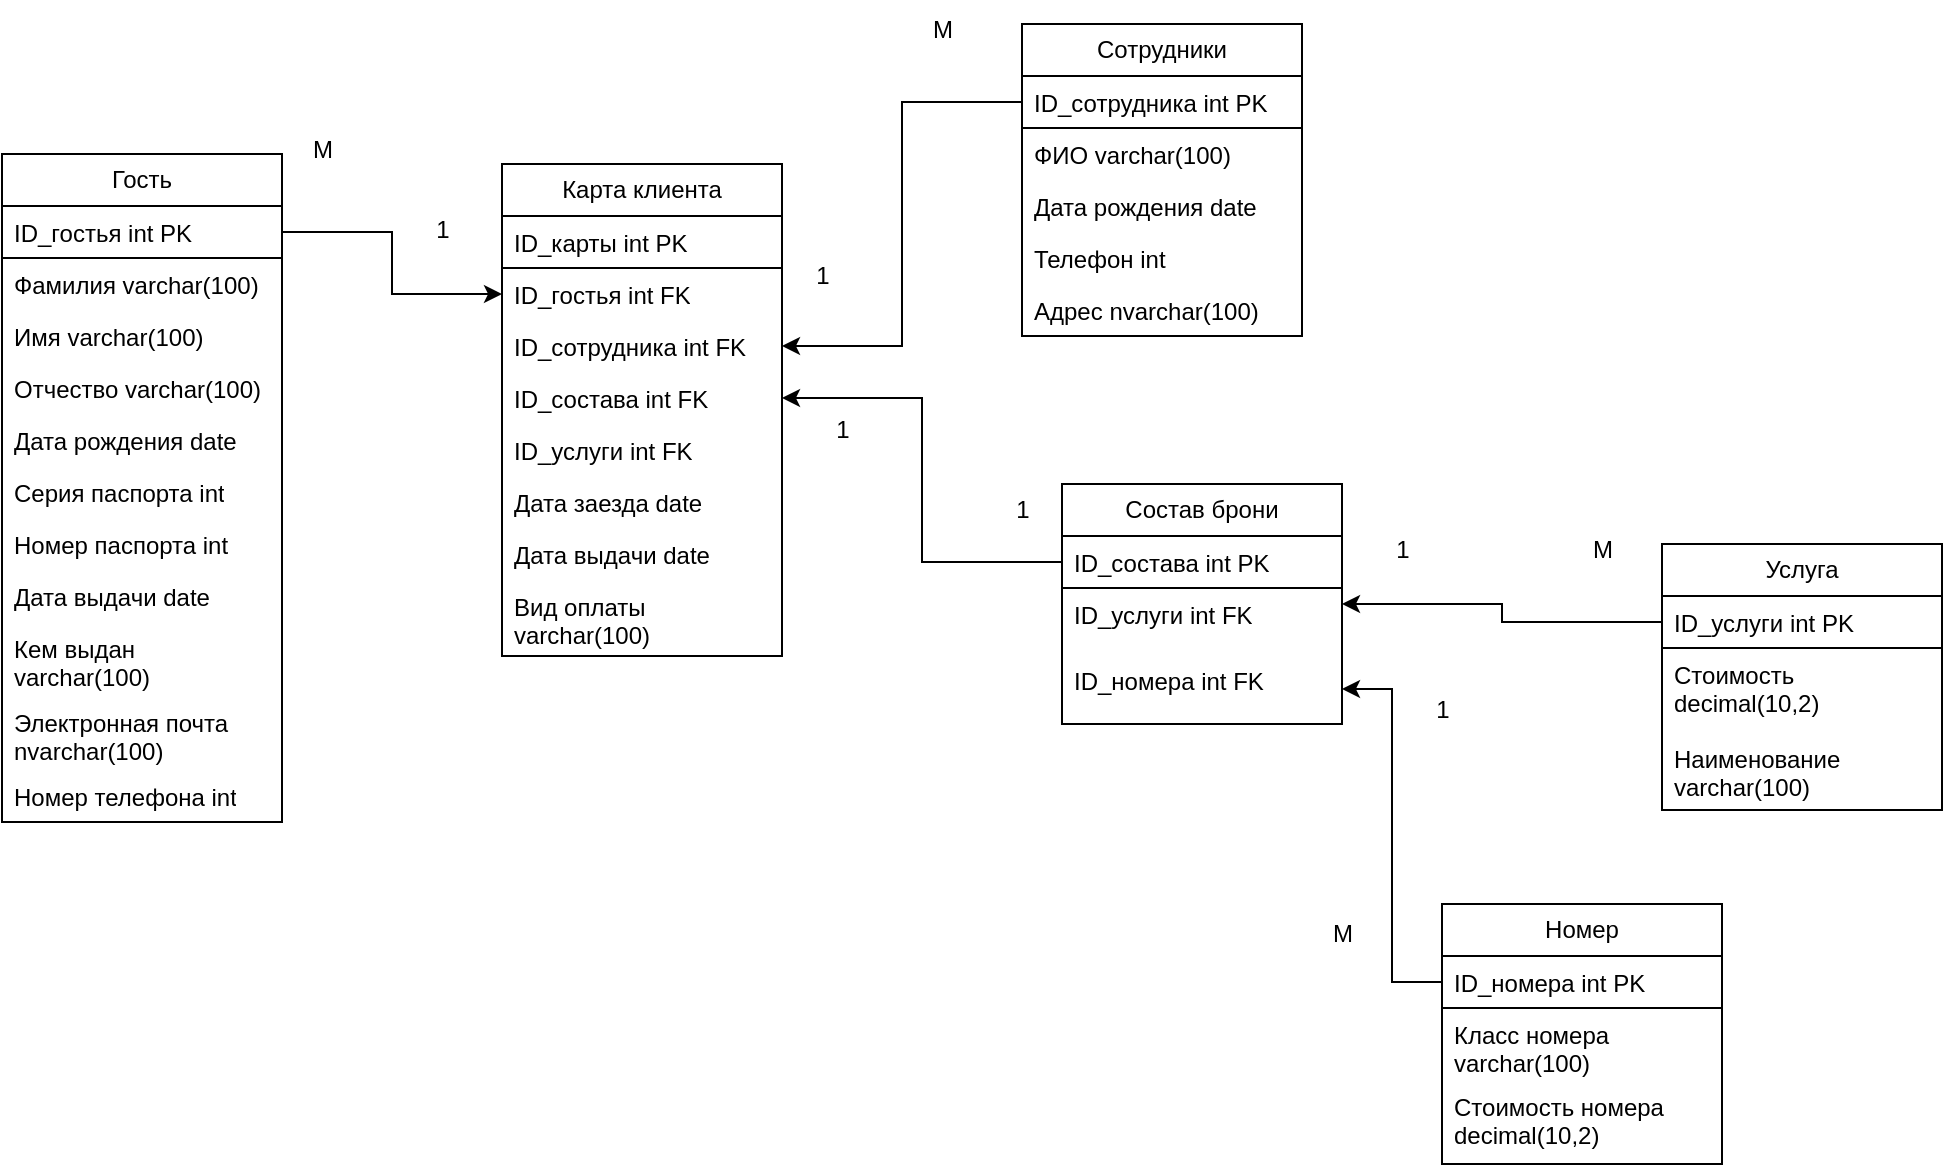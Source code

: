 <mxfile version="26.1.0">
  <diagram id="C5RBs43oDa-KdzZeNtuy" name="Page-1">
    <mxGraphModel dx="1434" dy="874" grid="1" gridSize="10" guides="1" tooltips="1" connect="1" arrows="1" fold="1" page="1" pageScale="1" pageWidth="827" pageHeight="1169" math="0" shadow="0">
      <root>
        <mxCell id="WIyWlLk6GJQsqaUBKTNV-0" />
        <mxCell id="WIyWlLk6GJQsqaUBKTNV-1" parent="WIyWlLk6GJQsqaUBKTNV-0" />
        <mxCell id="YK8sUOFgEX9v63C52aDw-1" value="Гость" style="swimlane;fontStyle=0;childLayout=stackLayout;horizontal=1;startSize=26;fillColor=none;horizontalStack=0;resizeParent=1;resizeParentMax=0;resizeLast=0;collapsible=1;marginBottom=0;whiteSpace=wrap;html=1;" parent="WIyWlLk6GJQsqaUBKTNV-1" vertex="1">
          <mxGeometry x="160" y="585" width="140" height="334" as="geometry" />
        </mxCell>
        <mxCell id="YK8sUOFgEX9v63C52aDw-2" value="ID_гостья int PK" style="text;strokeColor=default;fillColor=none;align=left;verticalAlign=top;spacingLeft=4;spacingRight=4;overflow=hidden;rotatable=0;points=[[0,0.5],[1,0.5]];portConstraint=eastwest;whiteSpace=wrap;html=1;" parent="YK8sUOFgEX9v63C52aDw-1" vertex="1">
          <mxGeometry y="26" width="140" height="26" as="geometry" />
        </mxCell>
        <mxCell id="YK8sUOFgEX9v63C52aDw-3" value="Фамилия varchar(100)" style="text;strokeColor=none;fillColor=none;align=left;verticalAlign=top;spacingLeft=4;spacingRight=4;overflow=hidden;rotatable=0;points=[[0,0.5],[1,0.5]];portConstraint=eastwest;whiteSpace=wrap;html=1;" parent="YK8sUOFgEX9v63C52aDw-1" vertex="1">
          <mxGeometry y="52" width="140" height="26" as="geometry" />
        </mxCell>
        <mxCell id="YK8sUOFgEX9v63C52aDw-4" value="Имя varchar(100)" style="text;strokeColor=none;fillColor=none;align=left;verticalAlign=top;spacingLeft=4;spacingRight=4;overflow=hidden;rotatable=0;points=[[0,0.5],[1,0.5]];portConstraint=eastwest;whiteSpace=wrap;html=1;" parent="YK8sUOFgEX9v63C52aDw-1" vertex="1">
          <mxGeometry y="78" width="140" height="26" as="geometry" />
        </mxCell>
        <mxCell id="YK8sUOFgEX9v63C52aDw-26" value="Отчество varchar(100)" style="text;strokeColor=none;fillColor=none;align=left;verticalAlign=top;spacingLeft=4;spacingRight=4;overflow=hidden;rotatable=0;points=[[0,0.5],[1,0.5]];portConstraint=eastwest;whiteSpace=wrap;html=1;" parent="YK8sUOFgEX9v63C52aDw-1" vertex="1">
          <mxGeometry y="104" width="140" height="26" as="geometry" />
        </mxCell>
        <mxCell id="YK8sUOFgEX9v63C52aDw-27" value="Дата рождения date" style="text;strokeColor=none;fillColor=none;align=left;verticalAlign=top;spacingLeft=4;spacingRight=4;overflow=hidden;rotatable=0;points=[[0,0.5],[1,0.5]];portConstraint=eastwest;whiteSpace=wrap;html=1;" parent="YK8sUOFgEX9v63C52aDw-1" vertex="1">
          <mxGeometry y="130" width="140" height="26" as="geometry" />
        </mxCell>
        <mxCell id="YK8sUOFgEX9v63C52aDw-28" value="Серия паспорта int" style="text;strokeColor=none;fillColor=none;align=left;verticalAlign=top;spacingLeft=4;spacingRight=4;overflow=hidden;rotatable=0;points=[[0,0.5],[1,0.5]];portConstraint=eastwest;whiteSpace=wrap;html=1;" parent="YK8sUOFgEX9v63C52aDw-1" vertex="1">
          <mxGeometry y="156" width="140" height="26" as="geometry" />
        </mxCell>
        <mxCell id="YK8sUOFgEX9v63C52aDw-29" value="Номер паспорта int" style="text;strokeColor=none;fillColor=none;align=left;verticalAlign=top;spacingLeft=4;spacingRight=4;overflow=hidden;rotatable=0;points=[[0,0.5],[1,0.5]];portConstraint=eastwest;whiteSpace=wrap;html=1;" parent="YK8sUOFgEX9v63C52aDw-1" vertex="1">
          <mxGeometry y="182" width="140" height="26" as="geometry" />
        </mxCell>
        <mxCell id="YK8sUOFgEX9v63C52aDw-30" value="Дата выдачи date" style="text;strokeColor=none;fillColor=none;align=left;verticalAlign=top;spacingLeft=4;spacingRight=4;overflow=hidden;rotatable=0;points=[[0,0.5],[1,0.5]];portConstraint=eastwest;whiteSpace=wrap;html=1;" parent="YK8sUOFgEX9v63C52aDw-1" vertex="1">
          <mxGeometry y="208" width="140" height="26" as="geometry" />
        </mxCell>
        <mxCell id="YK8sUOFgEX9v63C52aDw-31" value="Кем выдан varchar(100)" style="text;strokeColor=none;fillColor=none;align=left;verticalAlign=top;spacingLeft=4;spacingRight=4;overflow=hidden;rotatable=0;points=[[0,0.5],[1,0.5]];portConstraint=eastwest;whiteSpace=wrap;html=1;" parent="YK8sUOFgEX9v63C52aDw-1" vertex="1">
          <mxGeometry y="234" width="140" height="37" as="geometry" />
        </mxCell>
        <mxCell id="YK8sUOFgEX9v63C52aDw-33" value="Электронная почта nvarchar(100)" style="text;strokeColor=none;fillColor=none;align=left;verticalAlign=top;spacingLeft=4;spacingRight=4;overflow=hidden;rotatable=0;points=[[0,0.5],[1,0.5]];portConstraint=eastwest;whiteSpace=wrap;html=1;" parent="YK8sUOFgEX9v63C52aDw-1" vertex="1">
          <mxGeometry y="271" width="140" height="37" as="geometry" />
        </mxCell>
        <mxCell id="YK8sUOFgEX9v63C52aDw-32" value="Номер телефона int" style="text;strokeColor=none;fillColor=none;align=left;verticalAlign=top;spacingLeft=4;spacingRight=4;overflow=hidden;rotatable=0;points=[[0,0.5],[1,0.5]];portConstraint=eastwest;whiteSpace=wrap;html=1;" parent="YK8sUOFgEX9v63C52aDw-1" vertex="1">
          <mxGeometry y="308" width="140" height="26" as="geometry" />
        </mxCell>
        <mxCell id="YK8sUOFgEX9v63C52aDw-5" value="Карта клиента" style="swimlane;fontStyle=0;childLayout=stackLayout;horizontal=1;startSize=26;fillColor=none;horizontalStack=0;resizeParent=1;resizeParentMax=0;resizeLast=0;collapsible=1;marginBottom=0;whiteSpace=wrap;html=1;" parent="WIyWlLk6GJQsqaUBKTNV-1" vertex="1">
          <mxGeometry x="410" y="590" width="140" height="246" as="geometry" />
        </mxCell>
        <mxCell id="YK8sUOFgEX9v63C52aDw-6" value="ID_карты int PK" style="text;strokeColor=default;fillColor=none;align=left;verticalAlign=top;spacingLeft=4;spacingRight=4;overflow=hidden;rotatable=0;points=[[0,0.5],[1,0.5]];portConstraint=eastwest;whiteSpace=wrap;html=1;" parent="YK8sUOFgEX9v63C52aDw-5" vertex="1">
          <mxGeometry y="26" width="140" height="26" as="geometry" />
        </mxCell>
        <mxCell id="YK8sUOFgEX9v63C52aDw-7" value="ID_гостья int FK" style="text;strokeColor=none;fillColor=none;align=left;verticalAlign=top;spacingLeft=4;spacingRight=4;overflow=hidden;rotatable=0;points=[[0,0.5],[1,0.5]];portConstraint=eastwest;whiteSpace=wrap;html=1;" parent="YK8sUOFgEX9v63C52aDw-5" vertex="1">
          <mxGeometry y="52" width="140" height="26" as="geometry" />
        </mxCell>
        <mxCell id="YK8sUOFgEX9v63C52aDw-40" value="ID_сотрудника int FK" style="text;strokeColor=none;fillColor=none;align=left;verticalAlign=top;spacingLeft=4;spacingRight=4;overflow=hidden;rotatable=0;points=[[0,0.5],[1,0.5]];portConstraint=eastwest;whiteSpace=wrap;html=1;" parent="YK8sUOFgEX9v63C52aDw-5" vertex="1">
          <mxGeometry y="78" width="140" height="26" as="geometry" />
        </mxCell>
        <mxCell id="YK8sUOFgEX9v63C52aDw-8" value="ID_состава int FK" style="text;strokeColor=none;fillColor=none;align=left;verticalAlign=top;spacingLeft=4;spacingRight=4;overflow=hidden;rotatable=0;points=[[0,0.5],[1,0.5]];portConstraint=eastwest;whiteSpace=wrap;html=1;" parent="YK8sUOFgEX9v63C52aDw-5" vertex="1">
          <mxGeometry y="104" width="140" height="26" as="geometry" />
        </mxCell>
        <mxCell id="YK8sUOFgEX9v63C52aDw-38" value="ID_услуги int FK" style="text;strokeColor=none;fillColor=none;align=left;verticalAlign=top;spacingLeft=4;spacingRight=4;overflow=hidden;rotatable=0;points=[[0,0.5],[1,0.5]];portConstraint=eastwest;whiteSpace=wrap;html=1;" parent="YK8sUOFgEX9v63C52aDw-5" vertex="1">
          <mxGeometry y="130" width="140" height="26" as="geometry" />
        </mxCell>
        <mxCell id="YK8sUOFgEX9v63C52aDw-23" value="Дата заезда date" style="text;strokeColor=none;fillColor=none;align=left;verticalAlign=top;spacingLeft=4;spacingRight=4;overflow=hidden;rotatable=0;points=[[0,0.5],[1,0.5]];portConstraint=eastwest;whiteSpace=wrap;html=1;" parent="YK8sUOFgEX9v63C52aDw-5" vertex="1">
          <mxGeometry y="156" width="140" height="26" as="geometry" />
        </mxCell>
        <mxCell id="YK8sUOFgEX9v63C52aDw-24" value="Дата выдачи date" style="text;strokeColor=none;fillColor=none;align=left;verticalAlign=top;spacingLeft=4;spacingRight=4;overflow=hidden;rotatable=0;points=[[0,0.5],[1,0.5]];portConstraint=eastwest;whiteSpace=wrap;html=1;" parent="YK8sUOFgEX9v63C52aDw-5" vertex="1">
          <mxGeometry y="182" width="140" height="26" as="geometry" />
        </mxCell>
        <mxCell id="YK8sUOFgEX9v63C52aDw-25" value="Вид оплаты varchar(100)" style="text;strokeColor=none;fillColor=none;align=left;verticalAlign=top;spacingLeft=4;spacingRight=4;overflow=hidden;rotatable=0;points=[[0,0.5],[1,0.5]];portConstraint=eastwest;whiteSpace=wrap;html=1;" parent="YK8sUOFgEX9v63C52aDw-5" vertex="1">
          <mxGeometry y="208" width="140" height="38" as="geometry" />
        </mxCell>
        <mxCell id="YK8sUOFgEX9v63C52aDw-9" value="Сотрудники" style="swimlane;fontStyle=0;childLayout=stackLayout;horizontal=1;startSize=26;fillColor=none;horizontalStack=0;resizeParent=1;resizeParentMax=0;resizeLast=0;collapsible=1;marginBottom=0;whiteSpace=wrap;html=1;" parent="WIyWlLk6GJQsqaUBKTNV-1" vertex="1">
          <mxGeometry x="670" y="520" width="140" height="156" as="geometry" />
        </mxCell>
        <mxCell id="YK8sUOFgEX9v63C52aDw-10" value="ID_сотрудника int PK" style="text;strokeColor=default;fillColor=none;align=left;verticalAlign=top;spacingLeft=4;spacingRight=4;overflow=hidden;rotatable=0;points=[[0,0.5],[1,0.5]];portConstraint=eastwest;whiteSpace=wrap;html=1;" parent="YK8sUOFgEX9v63C52aDw-9" vertex="1">
          <mxGeometry y="26" width="140" height="26" as="geometry" />
        </mxCell>
        <mxCell id="YK8sUOFgEX9v63C52aDw-11" value="ФИО varchar(100)" style="text;strokeColor=none;fillColor=none;align=left;verticalAlign=top;spacingLeft=4;spacingRight=4;overflow=hidden;rotatable=0;points=[[0,0.5],[1,0.5]];portConstraint=eastwest;whiteSpace=wrap;html=1;" parent="YK8sUOFgEX9v63C52aDw-9" vertex="1">
          <mxGeometry y="52" width="140" height="26" as="geometry" />
        </mxCell>
        <mxCell id="YK8sUOFgEX9v63C52aDw-12" value="Дата рождения date" style="text;strokeColor=none;fillColor=none;align=left;verticalAlign=top;spacingLeft=4;spacingRight=4;overflow=hidden;rotatable=0;points=[[0,0.5],[1,0.5]];portConstraint=eastwest;whiteSpace=wrap;html=1;" parent="YK8sUOFgEX9v63C52aDw-9" vertex="1">
          <mxGeometry y="78" width="140" height="26" as="geometry" />
        </mxCell>
        <mxCell id="YK8sUOFgEX9v63C52aDw-21" value="Телефон int" style="text;strokeColor=none;fillColor=none;align=left;verticalAlign=top;spacingLeft=4;spacingRight=4;overflow=hidden;rotatable=0;points=[[0,0.5],[1,0.5]];portConstraint=eastwest;whiteSpace=wrap;html=1;" parent="YK8sUOFgEX9v63C52aDw-9" vertex="1">
          <mxGeometry y="104" width="140" height="26" as="geometry" />
        </mxCell>
        <mxCell id="YK8sUOFgEX9v63C52aDw-22" value="Адрес nvarchar(100)" style="text;strokeColor=none;fillColor=none;align=left;verticalAlign=top;spacingLeft=4;spacingRight=4;overflow=hidden;rotatable=0;points=[[0,0.5],[1,0.5]];portConstraint=eastwest;whiteSpace=wrap;html=1;" parent="YK8sUOFgEX9v63C52aDw-9" vertex="1">
          <mxGeometry y="130" width="140" height="26" as="geometry" />
        </mxCell>
        <mxCell id="YK8sUOFgEX9v63C52aDw-13" value="Номер" style="swimlane;fontStyle=0;childLayout=stackLayout;horizontal=1;startSize=26;fillColor=none;horizontalStack=0;resizeParent=1;resizeParentMax=0;resizeLast=0;collapsible=1;marginBottom=0;whiteSpace=wrap;html=1;" parent="WIyWlLk6GJQsqaUBKTNV-1" vertex="1">
          <mxGeometry x="880" y="960" width="140" height="130" as="geometry" />
        </mxCell>
        <mxCell id="YK8sUOFgEX9v63C52aDw-14" value="ID_номера int PK" style="text;strokeColor=default;fillColor=none;align=left;verticalAlign=top;spacingLeft=4;spacingRight=4;overflow=hidden;rotatable=0;points=[[0,0.5],[1,0.5]];portConstraint=eastwest;whiteSpace=wrap;html=1;" parent="YK8sUOFgEX9v63C52aDw-13" vertex="1">
          <mxGeometry y="26" width="140" height="26" as="geometry" />
        </mxCell>
        <mxCell id="YK8sUOFgEX9v63C52aDw-15" value="Класс номера varchar(100)" style="text;strokeColor=none;fillColor=none;align=left;verticalAlign=top;spacingLeft=4;spacingRight=4;overflow=hidden;rotatable=0;points=[[0,0.5],[1,0.5]];portConstraint=eastwest;whiteSpace=wrap;html=1;" parent="YK8sUOFgEX9v63C52aDw-13" vertex="1">
          <mxGeometry y="52" width="140" height="36" as="geometry" />
        </mxCell>
        <mxCell id="YK8sUOFgEX9v63C52aDw-16" value="Стоимость номера decimal(10,2)" style="text;strokeColor=none;fillColor=none;align=left;verticalAlign=top;spacingLeft=4;spacingRight=4;overflow=hidden;rotatable=0;points=[[0,0.5],[1,0.5]];portConstraint=eastwest;whiteSpace=wrap;html=1;" parent="YK8sUOFgEX9v63C52aDw-13" vertex="1">
          <mxGeometry y="88" width="140" height="42" as="geometry" />
        </mxCell>
        <mxCell id="YK8sUOFgEX9v63C52aDw-17" value="Услуга" style="swimlane;fontStyle=0;childLayout=stackLayout;horizontal=1;startSize=26;fillColor=none;horizontalStack=0;resizeParent=1;resizeParentMax=0;resizeLast=0;collapsible=1;marginBottom=0;whiteSpace=wrap;html=1;" parent="WIyWlLk6GJQsqaUBKTNV-1" vertex="1">
          <mxGeometry x="990" y="780" width="140" height="133" as="geometry" />
        </mxCell>
        <mxCell id="YK8sUOFgEX9v63C52aDw-18" value="ID_услуги int PK" style="text;strokeColor=default;fillColor=none;align=left;verticalAlign=top;spacingLeft=4;spacingRight=4;overflow=hidden;rotatable=0;points=[[0,0.5],[1,0.5]];portConstraint=eastwest;whiteSpace=wrap;html=1;" parent="YK8sUOFgEX9v63C52aDw-17" vertex="1">
          <mxGeometry y="26" width="140" height="26" as="geometry" />
        </mxCell>
        <mxCell id="YK8sUOFgEX9v63C52aDw-19" value="Стоимость decimal(10,2)" style="text;strokeColor=none;fillColor=none;align=left;verticalAlign=top;spacingLeft=4;spacingRight=4;overflow=hidden;rotatable=0;points=[[0,0.5],[1,0.5]];portConstraint=eastwest;whiteSpace=wrap;html=1;" parent="YK8sUOFgEX9v63C52aDw-17" vertex="1">
          <mxGeometry y="52" width="140" height="42" as="geometry" />
        </mxCell>
        <mxCell id="YK8sUOFgEX9v63C52aDw-20" value="Наименование varchar(100)" style="text;strokeColor=none;fillColor=none;align=left;verticalAlign=top;spacingLeft=4;spacingRight=4;overflow=hidden;rotatable=0;points=[[0,0.5],[1,0.5]];portConstraint=eastwest;whiteSpace=wrap;html=1;" parent="YK8sUOFgEX9v63C52aDw-17" vertex="1">
          <mxGeometry y="94" width="140" height="39" as="geometry" />
        </mxCell>
        <mxCell id="YK8sUOFgEX9v63C52aDw-34" style="edgeStyle=orthogonalEdgeStyle;rounded=0;orthogonalLoop=1;jettySize=auto;html=1;entryX=0;entryY=0.5;entryDx=0;entryDy=0;" parent="WIyWlLk6GJQsqaUBKTNV-1" source="YK8sUOFgEX9v63C52aDw-2" target="YK8sUOFgEX9v63C52aDw-7" edge="1">
          <mxGeometry relative="1" as="geometry" />
        </mxCell>
        <mxCell id="YK8sUOFgEX9v63C52aDw-41" style="edgeStyle=orthogonalEdgeStyle;rounded=0;orthogonalLoop=1;jettySize=auto;html=1;exitX=0;exitY=0.5;exitDx=0;exitDy=0;entryX=1;entryY=0.5;entryDx=0;entryDy=0;" parent="WIyWlLk6GJQsqaUBKTNV-1" source="YK8sUOFgEX9v63C52aDw-10" target="YK8sUOFgEX9v63C52aDw-40" edge="1">
          <mxGeometry relative="1" as="geometry" />
        </mxCell>
        <mxCell id="YK8sUOFgEX9v63C52aDw-44" value="M" style="text;html=1;align=center;verticalAlign=middle;resizable=0;points=[];autosize=1;strokeColor=none;fillColor=none;" parent="WIyWlLk6GJQsqaUBKTNV-1" vertex="1">
          <mxGeometry x="615" y="508" width="30" height="30" as="geometry" />
        </mxCell>
        <mxCell id="YK8sUOFgEX9v63C52aDw-45" value="M" style="text;html=1;align=center;verticalAlign=middle;resizable=0;points=[];autosize=1;strokeColor=none;fillColor=none;" parent="WIyWlLk6GJQsqaUBKTNV-1" vertex="1">
          <mxGeometry x="305" y="568" width="30" height="30" as="geometry" />
        </mxCell>
        <mxCell id="YK8sUOFgEX9v63C52aDw-46" value="1&lt;div&gt;&lt;br&gt;&lt;/div&gt;" style="text;html=1;align=center;verticalAlign=middle;resizable=0;points=[];autosize=1;strokeColor=none;fillColor=none;" parent="WIyWlLk6GJQsqaUBKTNV-1" vertex="1">
          <mxGeometry x="555" y="633" width="30" height="40" as="geometry" />
        </mxCell>
        <mxCell id="YK8sUOFgEX9v63C52aDw-49" value="1" style="text;html=1;align=center;verticalAlign=middle;resizable=0;points=[];autosize=1;strokeColor=none;fillColor=none;" parent="WIyWlLk6GJQsqaUBKTNV-1" vertex="1">
          <mxGeometry x="365" y="608" width="30" height="30" as="geometry" />
        </mxCell>
        <mxCell id="8o_dMWLrdgvFVy3zsWby-0" value="Состав брони" style="swimlane;fontStyle=0;childLayout=stackLayout;horizontal=1;startSize=26;fillColor=none;horizontalStack=0;resizeParent=1;resizeParentMax=0;resizeLast=0;collapsible=1;marginBottom=0;whiteSpace=wrap;html=1;" vertex="1" parent="WIyWlLk6GJQsqaUBKTNV-1">
          <mxGeometry x="690" y="750" width="140" height="120" as="geometry" />
        </mxCell>
        <mxCell id="8o_dMWLrdgvFVy3zsWby-1" value="ID_состава int PK" style="text;strokeColor=default;fillColor=none;align=left;verticalAlign=top;spacingLeft=4;spacingRight=4;overflow=hidden;rotatable=0;points=[[0,0.5],[1,0.5]];portConstraint=eastwest;whiteSpace=wrap;html=1;" vertex="1" parent="8o_dMWLrdgvFVy3zsWby-0">
          <mxGeometry y="26" width="140" height="26" as="geometry" />
        </mxCell>
        <mxCell id="8o_dMWLrdgvFVy3zsWby-3" value="ID_услуги int FK" style="text;strokeColor=none;fillColor=none;align=left;verticalAlign=top;spacingLeft=4;spacingRight=4;overflow=hidden;rotatable=0;points=[[0,0.5],[1,0.5]];portConstraint=eastwest;whiteSpace=wrap;html=1;" vertex="1" parent="8o_dMWLrdgvFVy3zsWby-0">
          <mxGeometry y="52" width="140" height="33" as="geometry" />
        </mxCell>
        <mxCell id="8o_dMWLrdgvFVy3zsWby-4" value="ID_номера int FK" style="text;strokeColor=none;fillColor=none;align=left;verticalAlign=top;spacingLeft=4;spacingRight=4;overflow=hidden;rotatable=0;points=[[0,0.5],[1,0.5]];portConstraint=eastwest;whiteSpace=wrap;html=1;" vertex="1" parent="8o_dMWLrdgvFVy3zsWby-0">
          <mxGeometry y="85" width="140" height="35" as="geometry" />
        </mxCell>
        <mxCell id="8o_dMWLrdgvFVy3zsWby-5" style="edgeStyle=orthogonalEdgeStyle;rounded=0;orthogonalLoop=1;jettySize=auto;html=1;entryX=1;entryY=0.5;entryDx=0;entryDy=0;" edge="1" parent="WIyWlLk6GJQsqaUBKTNV-1" source="YK8sUOFgEX9v63C52aDw-18" target="8o_dMWLrdgvFVy3zsWby-0">
          <mxGeometry relative="1" as="geometry" />
        </mxCell>
        <mxCell id="8o_dMWLrdgvFVy3zsWby-6" style="edgeStyle=orthogonalEdgeStyle;rounded=0;orthogonalLoop=1;jettySize=auto;html=1;exitX=0;exitY=0.5;exitDx=0;exitDy=0;entryX=1;entryY=0.5;entryDx=0;entryDy=0;" edge="1" parent="WIyWlLk6GJQsqaUBKTNV-1" source="YK8sUOFgEX9v63C52aDw-14" target="8o_dMWLrdgvFVy3zsWby-4">
          <mxGeometry relative="1" as="geometry" />
        </mxCell>
        <mxCell id="8o_dMWLrdgvFVy3zsWby-7" style="edgeStyle=orthogonalEdgeStyle;rounded=0;orthogonalLoop=1;jettySize=auto;html=1;" edge="1" parent="WIyWlLk6GJQsqaUBKTNV-1" source="8o_dMWLrdgvFVy3zsWby-1" target="YK8sUOFgEX9v63C52aDw-8">
          <mxGeometry relative="1" as="geometry" />
        </mxCell>
        <mxCell id="8o_dMWLrdgvFVy3zsWby-8" value="M" style="text;html=1;align=center;verticalAlign=middle;resizable=0;points=[];autosize=1;strokeColor=none;fillColor=none;" vertex="1" parent="WIyWlLk6GJQsqaUBKTNV-1">
          <mxGeometry x="945" y="768" width="30" height="30" as="geometry" />
        </mxCell>
        <mxCell id="8o_dMWLrdgvFVy3zsWby-9" value="M" style="text;html=1;align=center;verticalAlign=middle;resizable=0;points=[];autosize=1;strokeColor=none;fillColor=none;" vertex="1" parent="WIyWlLk6GJQsqaUBKTNV-1">
          <mxGeometry x="815" y="960" width="30" height="30" as="geometry" />
        </mxCell>
        <mxCell id="8o_dMWLrdgvFVy3zsWby-10" value="1" style="text;html=1;align=center;verticalAlign=middle;resizable=0;points=[];autosize=1;strokeColor=none;fillColor=none;" vertex="1" parent="WIyWlLk6GJQsqaUBKTNV-1">
          <mxGeometry x="845" y="768" width="30" height="30" as="geometry" />
        </mxCell>
        <mxCell id="8o_dMWLrdgvFVy3zsWby-11" value="1" style="text;html=1;align=center;verticalAlign=middle;resizable=0;points=[];autosize=1;strokeColor=none;fillColor=none;" vertex="1" parent="WIyWlLk6GJQsqaUBKTNV-1">
          <mxGeometry x="565" y="708" width="30" height="30" as="geometry" />
        </mxCell>
        <mxCell id="8o_dMWLrdgvFVy3zsWby-12" value="1" style="text;html=1;align=center;verticalAlign=middle;resizable=0;points=[];autosize=1;strokeColor=none;fillColor=none;" vertex="1" parent="WIyWlLk6GJQsqaUBKTNV-1">
          <mxGeometry x="655" y="748" width="30" height="30" as="geometry" />
        </mxCell>
        <mxCell id="8o_dMWLrdgvFVy3zsWby-13" value="1" style="text;html=1;align=center;verticalAlign=middle;resizable=0;points=[];autosize=1;strokeColor=none;fillColor=none;" vertex="1" parent="WIyWlLk6GJQsqaUBKTNV-1">
          <mxGeometry x="865" y="848" width="30" height="30" as="geometry" />
        </mxCell>
      </root>
    </mxGraphModel>
  </diagram>
</mxfile>
